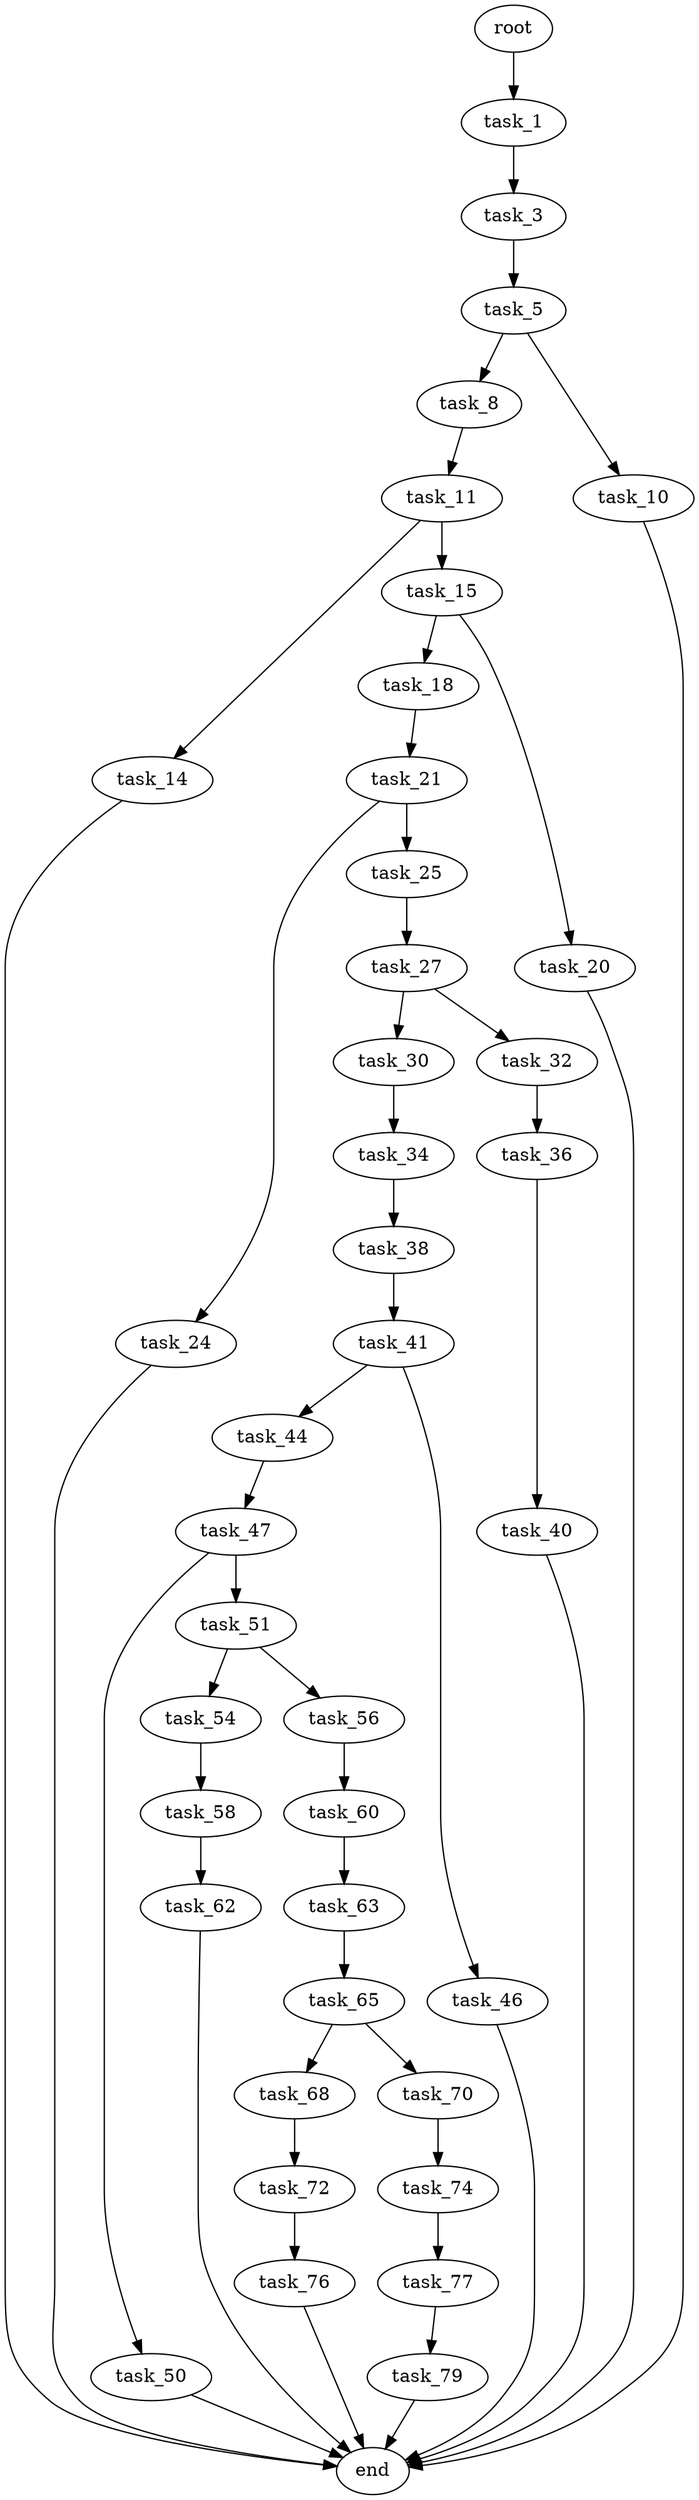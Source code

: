 digraph G {
  root [size="0.000000"];
  task_1 [size="28991029248.000000"];
  task_3 [size="28991029248.000000"];
  task_5 [size="30546163895.000000"];
  task_8 [size="3075561732.000000"];
  task_10 [size="28991029248.000000"];
  task_11 [size="141043751511.000000"];
  task_14 [size="231928233984.000000"];
  task_15 [size="19942807086.000000"];
  task_18 [size="3684960220.000000"];
  task_20 [size="6265877012.000000"];
  task_21 [size="16112034744.000000"];
  task_24 [size="311220635821.000000"];
  task_25 [size="134217728000.000000"];
  task_27 [size="6071408301.000000"];
  task_30 [size="69997725426.000000"];
  task_32 [size="2672006015.000000"];
  task_34 [size="245934394899.000000"];
  task_36 [size="211638291194.000000"];
  task_38 [size="68719476736.000000"];
  task_40 [size="15999017620.000000"];
  task_41 [size="193458442204.000000"];
  task_44 [size="134217728000.000000"];
  task_46 [size="74299803362.000000"];
  task_47 [size="231928233984.000000"];
  task_50 [size="68719476736.000000"];
  task_51 [size="376364896693.000000"];
  task_54 [size="286818004683.000000"];
  task_56 [size="368293445632.000000"];
  task_58 [size="1204518285.000000"];
  task_60 [size="317617107738.000000"];
  task_62 [size="549755813888.000000"];
  task_63 [size="320440156.000000"];
  task_65 [size="12450347529.000000"];
  task_68 [size="13087418378.000000"];
  task_70 [size="17550822195.000000"];
  task_72 [size="1937579679.000000"];
  task_74 [size="1073741824000.000000"];
  task_76 [size="134217728000.000000"];
  task_77 [size="310929226238.000000"];
  task_79 [size="25504830774.000000"];
  end [size="0.000000"];

  root -> task_1 [size="1.000000"];
  task_1 -> task_3 [size="75497472.000000"];
  task_3 -> task_5 [size="75497472.000000"];
  task_5 -> task_8 [size="536870912.000000"];
  task_5 -> task_10 [size="536870912.000000"];
  task_8 -> task_11 [size="75497472.000000"];
  task_10 -> end [size="1.000000"];
  task_11 -> task_14 [size="301989888.000000"];
  task_11 -> task_15 [size="301989888.000000"];
  task_14 -> end [size="1.000000"];
  task_15 -> task_18 [size="679477248.000000"];
  task_15 -> task_20 [size="679477248.000000"];
  task_18 -> task_21 [size="209715200.000000"];
  task_20 -> end [size="1.000000"];
  task_21 -> task_24 [size="838860800.000000"];
  task_21 -> task_25 [size="838860800.000000"];
  task_24 -> end [size="1.000000"];
  task_25 -> task_27 [size="209715200.000000"];
  task_27 -> task_30 [size="134217728.000000"];
  task_27 -> task_32 [size="134217728.000000"];
  task_30 -> task_34 [size="75497472.000000"];
  task_32 -> task_36 [size="75497472.000000"];
  task_34 -> task_38 [size="411041792.000000"];
  task_36 -> task_40 [size="209715200.000000"];
  task_38 -> task_41 [size="134217728.000000"];
  task_40 -> end [size="1.000000"];
  task_41 -> task_44 [size="209715200.000000"];
  task_41 -> task_46 [size="209715200.000000"];
  task_44 -> task_47 [size="209715200.000000"];
  task_46 -> end [size="1.000000"];
  task_47 -> task_50 [size="301989888.000000"];
  task_47 -> task_51 [size="301989888.000000"];
  task_50 -> end [size="1.000000"];
  task_51 -> task_54 [size="838860800.000000"];
  task_51 -> task_56 [size="838860800.000000"];
  task_54 -> task_58 [size="209715200.000000"];
  task_56 -> task_60 [size="411041792.000000"];
  task_58 -> task_62 [size="33554432.000000"];
  task_60 -> task_63 [size="679477248.000000"];
  task_62 -> end [size="1.000000"];
  task_63 -> task_65 [size="33554432.000000"];
  task_65 -> task_68 [size="209715200.000000"];
  task_65 -> task_70 [size="209715200.000000"];
  task_68 -> task_72 [size="411041792.000000"];
  task_70 -> task_74 [size="411041792.000000"];
  task_72 -> task_76 [size="33554432.000000"];
  task_74 -> task_77 [size="838860800.000000"];
  task_76 -> end [size="1.000000"];
  task_77 -> task_79 [size="838860800.000000"];
  task_79 -> end [size="1.000000"];
}
